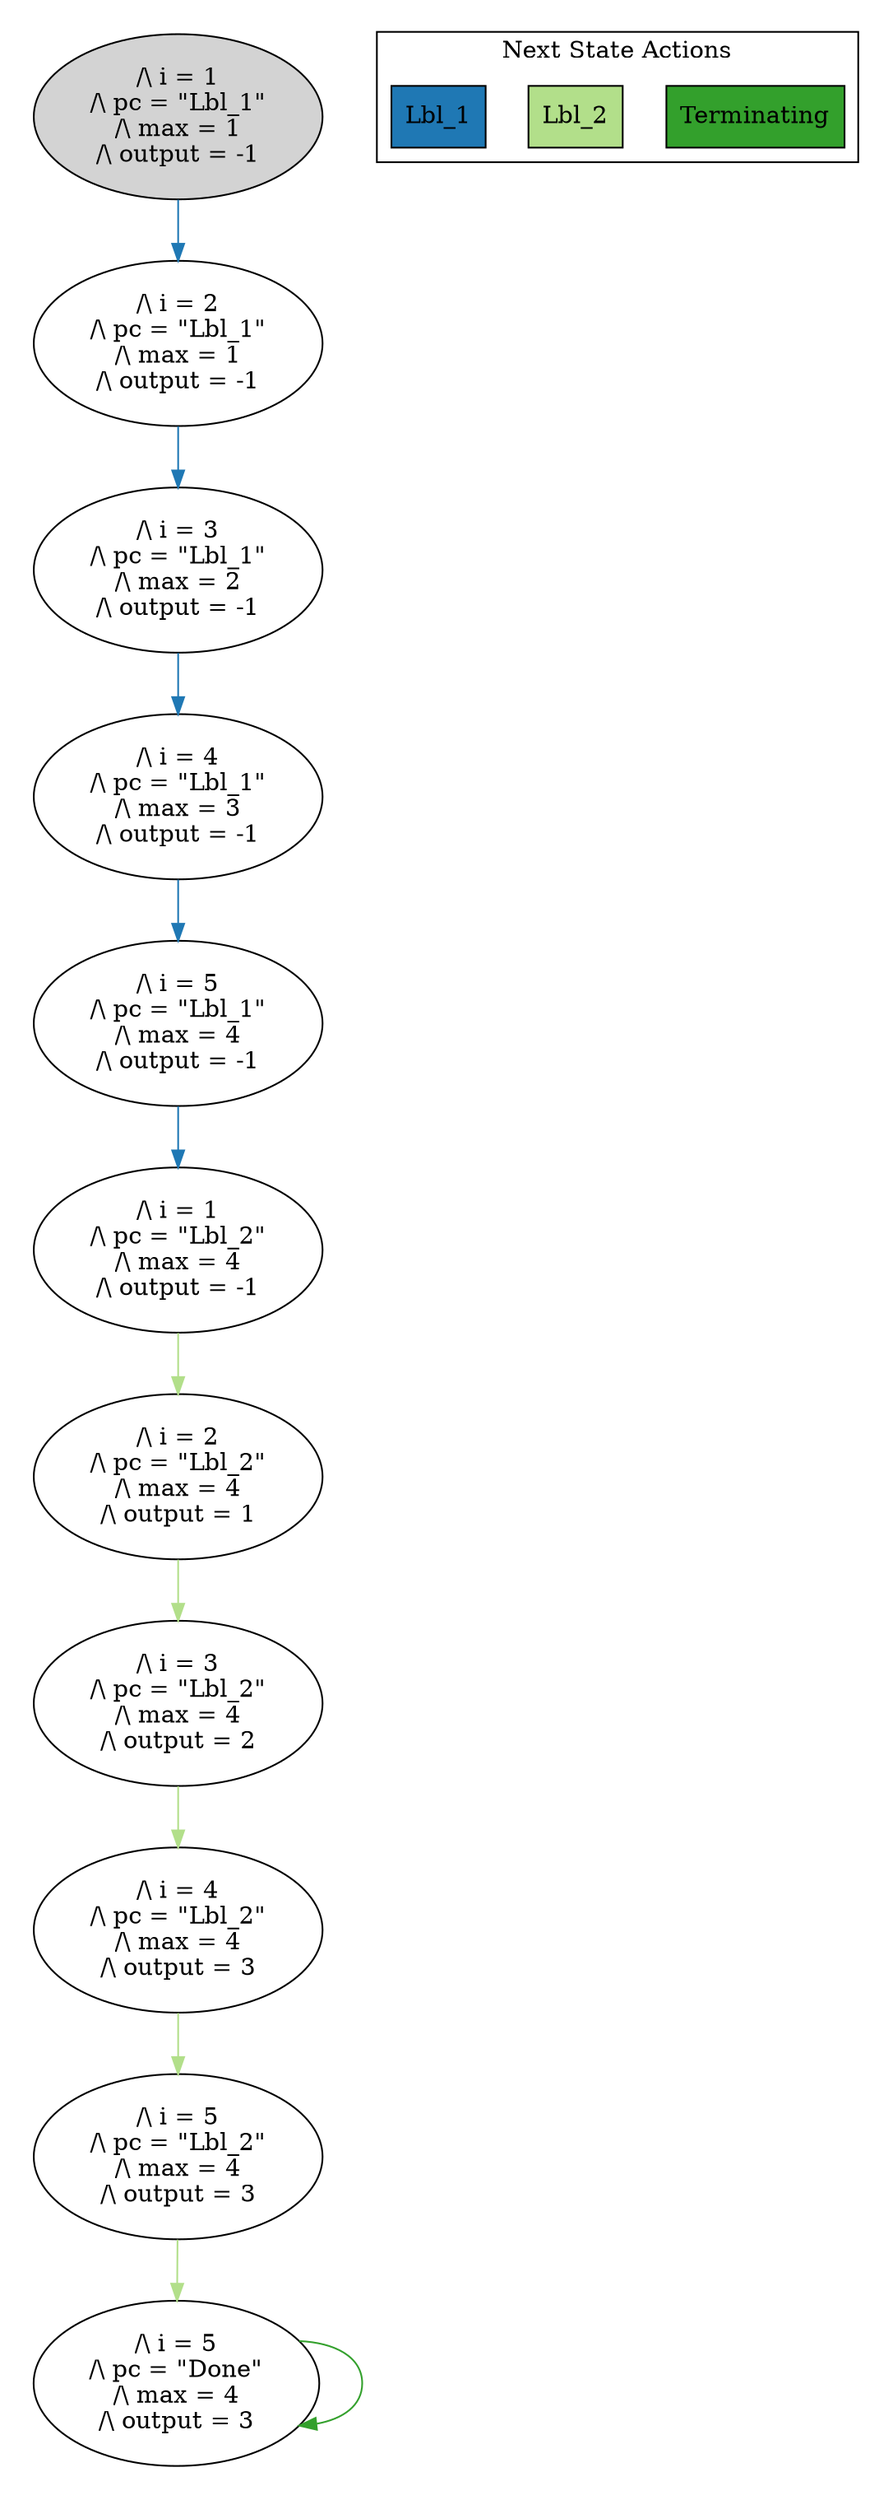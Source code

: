 strict digraph DiskGraph {
edge [colorscheme="paired12"]
nodesep=0.35;
subgraph cluster_graph {
color="white";
6520659466490305734 [label="/\\ i = 1\n/\\ pc = \"Lbl_1\"\n/\\ max = 1\n/\\ output = -1",style = filled]
6520659466490305734 -> -6242828246150760071 [label="",color="2",fontcolor="2"];
-6242828246150760071 [label="/\\ i = 2\n/\\ pc = \"Lbl_1\"\n/\\ max = 1\n/\\ output = -1"];
-6242828246150760071 -> 5865245653911705697 [label="",color="2",fontcolor="2"];
5865245653911705697 [label="/\\ i = 3\n/\\ pc = \"Lbl_1\"\n/\\ max = 2\n/\\ output = -1"];
5865245653911705697 -> 2052212476973350291 [label="",color="2",fontcolor="2"];
2052212476973350291 [label="/\\ i = 4\n/\\ pc = \"Lbl_1\"\n/\\ max = 3\n/\\ output = -1"];
2052212476973350291 -> -1914171992343533563 [label="",color="2",fontcolor="2"];
-1914171992343533563 [label="/\\ i = 5\n/\\ pc = \"Lbl_1\"\n/\\ max = 4\n/\\ output = -1"];
-1914171992343533563 -> -1622221982417708539 [label="",color="2",fontcolor="2"];
-1622221982417708539 [label="/\\ i = 1\n/\\ pc = \"Lbl_2\"\n/\\ max = 4\n/\\ output = -1"];
-1622221982417708539 -> 7275026731351563794 [label="",color="3",fontcolor="3"];
7275026731351563794 [label="/\\ i = 2\n/\\ pc = \"Lbl_2\"\n/\\ max = 4\n/\\ output = 1"];
7275026731351563794 -> 6779281187586296811 [label="",color="3",fontcolor="3"];
6779281187586296811 [label="/\\ i = 3\n/\\ pc = \"Lbl_2\"\n/\\ max = 4\n/\\ output = 2"];
6779281187586296811 -> 5962065689887425094 [label="",color="3",fontcolor="3"];
5962065689887425094 [label="/\\ i = 4\n/\\ pc = \"Lbl_2\"\n/\\ max = 4\n/\\ output = 3"];
5962065689887425094 -> 262185674667433683 [label="",color="3",fontcolor="3"];
262185674667433683 [label="/\\ i = 5\n/\\ pc = \"Lbl_2\"\n/\\ max = 4\n/\\ output = 3"];
262185674667433683 -> 1799416948270543160 [label="",color="3",fontcolor="3"];
1799416948270543160 [label="/\\ i = 5\n/\\ pc = \"Done\"\n/\\ max = 4\n/\\ output = 3"];
1799416948270543160 -> 1799416948270543160 [label="",color="4",fontcolor="4"];
{rank = same; 6520659466490305734;}
{rank = same; -6242828246150760071;}
{rank = same; 5865245653911705697;}
{rank = same; 2052212476973350291;}
{rank = same; -1914171992343533563;}
{rank = same; -1622221982417708539;}
{rank = same; 7275026731351563794;}
{rank = same; 6779281187586296811;}
{rank = same; 5962065689887425094;}
{rank = same; 262185674667433683;}
{rank = same; 1799416948270543160;}
}
subgraph cluster_legend {graph[style=bold];label = "Next State Actions" style="solid"
node [ labeljust="l",colorscheme="paired12",style=filled,shape=record ]
Terminating [label="Terminating",fillcolor=4]
Lbl_2 [label="Lbl_2",fillcolor=3]
Lbl_1 [label="Lbl_1",fillcolor=2]
}}